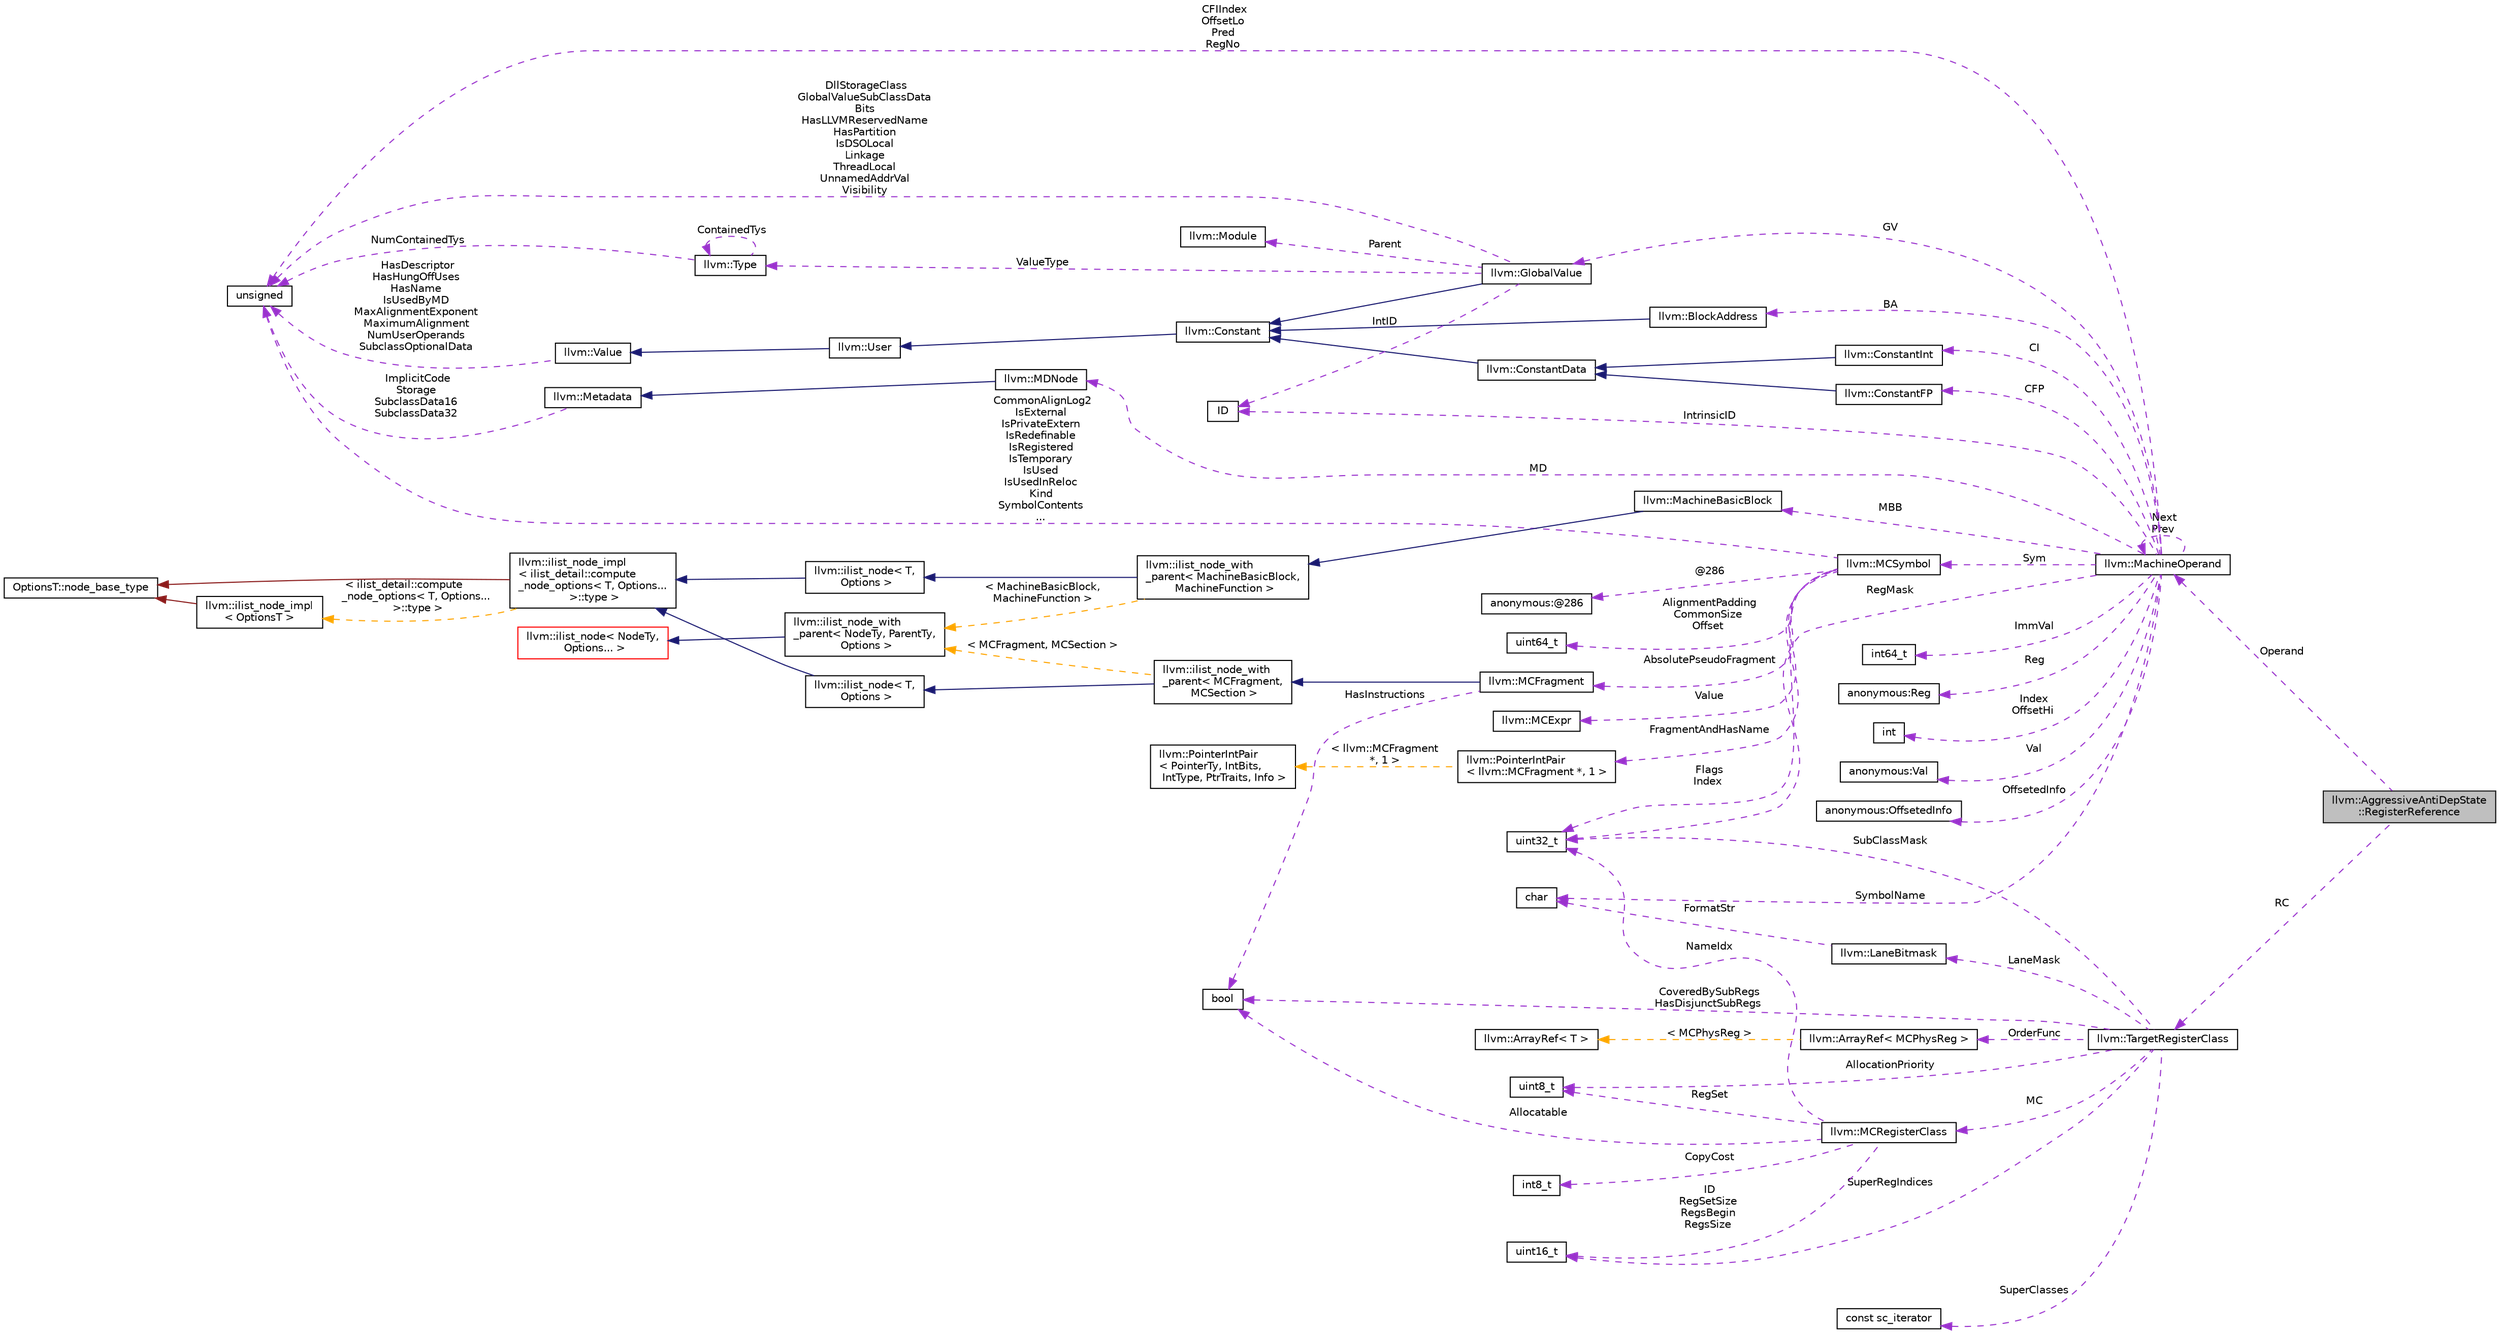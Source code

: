 digraph "llvm::AggressiveAntiDepState::RegisterReference"
{
 // LATEX_PDF_SIZE
  bgcolor="transparent";
  edge [fontname="Helvetica",fontsize="10",labelfontname="Helvetica",labelfontsize="10"];
  node [fontname="Helvetica",fontsize="10",shape="box"];
  rankdir="LR";
  Node1 [label="llvm::AggressiveAntiDepState\l::RegisterReference",height=0.2,width=0.4,color="black", fillcolor="grey75", style="filled", fontcolor="black",tooltip="Information about a register reference within a liverange."];
  Node2 -> Node1 [dir="back",color="darkorchid3",fontsize="10",style="dashed",label=" Operand" ,fontname="Helvetica"];
  Node2 [label="llvm::MachineOperand",height=0.2,width=0.4,color="black",URL="$classllvm_1_1MachineOperand.html",tooltip="MachineOperand class - Representation of each machine instruction operand."];
  Node3 -> Node2 [dir="back",color="darkorchid3",fontsize="10",style="dashed",label=" CFIIndex\nOffsetLo\nPred\nRegNo" ,fontname="Helvetica"];
  Node3 [label="unsigned",height=0.2,width=0.4,color="black",URL="$classunsigned.html",tooltip=" "];
  Node4 -> Node2 [dir="back",color="darkorchid3",fontsize="10",style="dashed",label=" MBB" ,fontname="Helvetica"];
  Node4 [label="llvm::MachineBasicBlock",height=0.2,width=0.4,color="black",URL="$classllvm_1_1MachineBasicBlock.html",tooltip=" "];
  Node5 -> Node4 [dir="back",color="midnightblue",fontsize="10",style="solid",fontname="Helvetica"];
  Node5 [label="llvm::ilist_node_with\l_parent\< MachineBasicBlock,\l MachineFunction \>",height=0.2,width=0.4,color="black",URL="$classllvm_1_1ilist__node__with__parent.html",tooltip=" "];
  Node6 -> Node5 [dir="back",color="midnightblue",fontsize="10",style="solid",fontname="Helvetica"];
  Node6 [label="llvm::ilist_node\< T,\l Options \>",height=0.2,width=0.4,color="black",URL="$classllvm_1_1ilist__node.html",tooltip=" "];
  Node7 -> Node6 [dir="back",color="midnightblue",fontsize="10",style="solid",fontname="Helvetica"];
  Node7 [label="llvm::ilist_node_impl\l\< ilist_detail::compute\l_node_options\< T, Options...\l \>::type \>",height=0.2,width=0.4,color="black",URL="$classllvm_1_1ilist__node__impl.html",tooltip=" "];
  Node8 -> Node7 [dir="back",color="firebrick4",fontsize="10",style="solid",fontname="Helvetica"];
  Node8 [label="OptionsT::node_base_type",height=0.2,width=0.4,color="black",tooltip=" "];
  Node9 -> Node7 [dir="back",color="orange",fontsize="10",style="dashed",label=" \< ilist_detail::compute\l_node_options\< T, Options...\l \>::type \>" ,fontname="Helvetica"];
  Node9 [label="llvm::ilist_node_impl\l\< OptionsT \>",height=0.2,width=0.4,color="black",URL="$classllvm_1_1ilist__node__impl.html",tooltip="Implementation for an ilist node."];
  Node8 -> Node9 [dir="back",color="firebrick4",fontsize="10",style="solid",fontname="Helvetica"];
  Node10 -> Node5 [dir="back",color="orange",fontsize="10",style="dashed",label=" \< MachineBasicBlock,\l MachineFunction \>" ,fontname="Helvetica"];
  Node10 [label="llvm::ilist_node_with\l_parent\< NodeTy, ParentTy,\l Options \>",height=0.2,width=0.4,color="black",URL="$classllvm_1_1ilist__node__with__parent.html",tooltip="An ilist node that can access its parent list."];
  Node11 -> Node10 [dir="back",color="midnightblue",fontsize="10",style="solid",fontname="Helvetica"];
  Node11 [label="llvm::ilist_node\< NodeTy,\l Options... \>",height=0.2,width=0.4,color="red",URL="$classllvm_1_1ilist__node.html",tooltip=" "];
  Node14 -> Node2 [dir="back",color="darkorchid3",fontsize="10",style="dashed",label=" CFP" ,fontname="Helvetica"];
  Node14 [label="llvm::ConstantFP",height=0.2,width=0.4,color="black",URL="$classllvm_1_1ConstantFP.html",tooltip="ConstantFP - Floating Point Values [float, double]."];
  Node15 -> Node14 [dir="back",color="midnightblue",fontsize="10",style="solid",fontname="Helvetica"];
  Node15 [label="llvm::ConstantData",height=0.2,width=0.4,color="black",URL="$classllvm_1_1ConstantData.html",tooltip="Base class for constants with no operands."];
  Node16 -> Node15 [dir="back",color="midnightblue",fontsize="10",style="solid",fontname="Helvetica"];
  Node16 [label="llvm::Constant",height=0.2,width=0.4,color="black",URL="$classllvm_1_1Constant.html",tooltip="This is an important base class in LLVM."];
  Node17 -> Node16 [dir="back",color="midnightblue",fontsize="10",style="solid",fontname="Helvetica"];
  Node17 [label="llvm::User",height=0.2,width=0.4,color="black",URL="$classllvm_1_1User.html",tooltip=" "];
  Node18 -> Node17 [dir="back",color="midnightblue",fontsize="10",style="solid",fontname="Helvetica"];
  Node18 [label="llvm::Value",height=0.2,width=0.4,color="black",URL="$classllvm_1_1Value.html",tooltip="LLVM Value Representation."];
  Node3 -> Node18 [dir="back",color="darkorchid3",fontsize="10",style="dashed",label=" HasDescriptor\nHasHungOffUses\nHasName\nIsUsedByMD\nMaxAlignmentExponent\nMaximumAlignment\nNumUserOperands\nSubclassOptionalData" ,fontname="Helvetica"];
  Node19 -> Node2 [dir="back",color="darkorchid3",fontsize="10",style="dashed",label=" CI" ,fontname="Helvetica"];
  Node19 [label="llvm::ConstantInt",height=0.2,width=0.4,color="black",URL="$classllvm_1_1ConstantInt.html",tooltip="This is the shared class of boolean and integer constants."];
  Node15 -> Node19 [dir="back",color="midnightblue",fontsize="10",style="solid",fontname="Helvetica"];
  Node20 -> Node2 [dir="back",color="darkorchid3",fontsize="10",style="dashed",label=" ImmVal" ,fontname="Helvetica"];
  Node20 [label="int64_t",height=0.2,width=0.4,color="black",tooltip=" "];
  Node21 -> Node2 [dir="back",color="darkorchid3",fontsize="10",style="dashed",label=" RegMask" ,fontname="Helvetica"];
  Node21 [label="uint32_t",height=0.2,width=0.4,color="black",URL="$classuint32__t.html",tooltip=" "];
  Node22 -> Node2 [dir="back",color="darkorchid3",fontsize="10",style="dashed",label=" MD" ,fontname="Helvetica"];
  Node22 [label="llvm::MDNode",height=0.2,width=0.4,color="black",URL="$classllvm_1_1MDNode.html",tooltip="Metadata node."];
  Node23 -> Node22 [dir="back",color="midnightblue",fontsize="10",style="solid",fontname="Helvetica"];
  Node23 [label="llvm::Metadata",height=0.2,width=0.4,color="black",URL="$classllvm_1_1Metadata.html",tooltip="Root of the metadata hierarchy."];
  Node3 -> Node23 [dir="back",color="darkorchid3",fontsize="10",style="dashed",label=" ImplicitCode\nStorage\nSubclassData16\nSubclassData32" ,fontname="Helvetica"];
  Node24 -> Node2 [dir="back",color="darkorchid3",fontsize="10",style="dashed",label=" Sym" ,fontname="Helvetica"];
  Node24 [label="llvm::MCSymbol",height=0.2,width=0.4,color="black",URL="$classllvm_1_1MCSymbol.html",tooltip="MCSymbol - Instances of this class represent a symbol name in the MC file, and MCSymbols are created ..."];
  Node25 -> Node24 [dir="back",color="darkorchid3",fontsize="10",style="dashed",label=" AbsolutePseudoFragment" ,fontname="Helvetica"];
  Node25 [label="llvm::MCFragment",height=0.2,width=0.4,color="black",URL="$classllvm_1_1MCFragment.html",tooltip=" "];
  Node26 -> Node25 [dir="back",color="midnightblue",fontsize="10",style="solid",fontname="Helvetica"];
  Node26 [label="llvm::ilist_node_with\l_parent\< MCFragment,\l MCSection \>",height=0.2,width=0.4,color="black",URL="$classllvm_1_1ilist__node__with__parent.html",tooltip=" "];
  Node27 -> Node26 [dir="back",color="midnightblue",fontsize="10",style="solid",fontname="Helvetica"];
  Node27 [label="llvm::ilist_node\< T,\l Options \>",height=0.2,width=0.4,color="black",URL="$classllvm_1_1ilist__node.html",tooltip=" "];
  Node7 -> Node27 [dir="back",color="midnightblue",fontsize="10",style="solid",fontname="Helvetica"];
  Node10 -> Node26 [dir="back",color="orange",fontsize="10",style="dashed",label=" \< MCFragment, MCSection \>" ,fontname="Helvetica"];
  Node28 -> Node25 [dir="back",color="darkorchid3",fontsize="10",style="dashed",label=" HasInstructions" ,fontname="Helvetica"];
  Node28 [label="bool",height=0.2,width=0.4,color="black",URL="$classbool.html",tooltip=" "];
  Node29 -> Node24 [dir="back",color="darkorchid3",fontsize="10",style="dashed",label=" FragmentAndHasName" ,fontname="Helvetica"];
  Node29 [label="llvm::PointerIntPair\l\< llvm::MCFragment *, 1 \>",height=0.2,width=0.4,color="black",URL="$classllvm_1_1PointerIntPair.html",tooltip=" "];
  Node30 -> Node29 [dir="back",color="orange",fontsize="10",style="dashed",label=" \< llvm::MCFragment\l *, 1 \>" ,fontname="Helvetica"];
  Node30 [label="llvm::PointerIntPair\l\< PointerTy, IntBits,\l IntType, PtrTraits, Info \>",height=0.2,width=0.4,color="black",URL="$classllvm_1_1PointerIntPair.html",tooltip="PointerIntPair - This class implements a pair of a pointer and small integer."];
  Node3 -> Node24 [dir="back",color="darkorchid3",fontsize="10",style="dashed",label=" CommonAlignLog2\nIsExternal\nIsPrivateExtern\nIsRedefinable\nIsRegistered\nIsTemporary\nIsUsed\nIsUsedInReloc\nKind\nSymbolContents\n..." ,fontname="Helvetica"];
  Node21 -> Node24 [dir="back",color="darkorchid3",fontsize="10",style="dashed",label=" Flags\nIndex" ,fontname="Helvetica"];
  Node31 -> Node24 [dir="back",color="darkorchid3",fontsize="10",style="dashed",label=" AlignmentPadding\nCommonSize\nOffset" ,fontname="Helvetica"];
  Node31 [label="uint64_t",height=0.2,width=0.4,color="black",tooltip=" "];
  Node32 -> Node24 [dir="back",color="darkorchid3",fontsize="10",style="dashed",label=" Value" ,fontname="Helvetica"];
  Node32 [label="llvm::MCExpr",height=0.2,width=0.4,color="black",URL="$classllvm_1_1MCExpr.html",tooltip="Base class for the full range of assembler expressions which are needed for parsing."];
  Node33 -> Node24 [dir="back",color="darkorchid3",fontsize="10",style="dashed",label=" @286" ,fontname="Helvetica"];
  Node33 [label="anonymous:@286",height=0.2,width=0.4,color="black",tooltip=" "];
  Node34 -> Node2 [dir="back",color="darkorchid3",fontsize="10",style="dashed",label=" IntrinsicID" ,fontname="Helvetica"];
  Node34 [label="ID",height=0.2,width=0.4,color="black",tooltip=" "];
  Node2 -> Node2 [dir="back",color="darkorchid3",fontsize="10",style="dashed",label=" Next\nPrev" ,fontname="Helvetica"];
  Node35 -> Node2 [dir="back",color="darkorchid3",fontsize="10",style="dashed",label=" Reg" ,fontname="Helvetica"];
  Node35 [label="anonymous:Reg",height=0.2,width=0.4,color="black",tooltip=" "];
  Node36 -> Node2 [dir="back",color="darkorchid3",fontsize="10",style="dashed",label=" Index\nOffsetHi" ,fontname="Helvetica"];
  Node36 [label="int",height=0.2,width=0.4,color="black",tooltip=" "];
  Node37 -> Node2 [dir="back",color="darkorchid3",fontsize="10",style="dashed",label=" SymbolName" ,fontname="Helvetica"];
  Node37 [label="char",height=0.2,width=0.4,color="black",URL="$classchar.html",tooltip=" "];
  Node38 -> Node2 [dir="back",color="darkorchid3",fontsize="10",style="dashed",label=" GV" ,fontname="Helvetica"];
  Node38 [label="llvm::GlobalValue",height=0.2,width=0.4,color="black",URL="$classllvm_1_1GlobalValue.html",tooltip=" "];
  Node16 -> Node38 [dir="back",color="midnightblue",fontsize="10",style="solid",fontname="Helvetica"];
  Node39 -> Node38 [dir="back",color="darkorchid3",fontsize="10",style="dashed",label=" ValueType" ,fontname="Helvetica"];
  Node39 [label="llvm::Type",height=0.2,width=0.4,color="black",URL="$classllvm_1_1Type.html",tooltip="The instances of the Type class are immutable: once they are created, they are never changed."];
  Node3 -> Node39 [dir="back",color="darkorchid3",fontsize="10",style="dashed",label=" NumContainedTys" ,fontname="Helvetica"];
  Node39 -> Node39 [dir="back",color="darkorchid3",fontsize="10",style="dashed",label=" ContainedTys" ,fontname="Helvetica"];
  Node3 -> Node38 [dir="back",color="darkorchid3",fontsize="10",style="dashed",label=" DllStorageClass\nGlobalValueSubClassData\lBits\nHasLLVMReservedName\nHasPartition\nIsDSOLocal\nLinkage\nThreadLocal\nUnnamedAddrVal\nVisibility" ,fontname="Helvetica"];
  Node34 -> Node38 [dir="back",color="darkorchid3",fontsize="10",style="dashed",label=" IntID" ,fontname="Helvetica"];
  Node40 -> Node38 [dir="back",color="darkorchid3",fontsize="10",style="dashed",label=" Parent" ,fontname="Helvetica"];
  Node40 [label="llvm::Module",height=0.2,width=0.4,color="black",URL="$classllvm_1_1Module.html",tooltip="A Module instance is used to store all the information related to an LLVM module."];
  Node41 -> Node2 [dir="back",color="darkorchid3",fontsize="10",style="dashed",label=" BA" ,fontname="Helvetica"];
  Node41 [label="llvm::BlockAddress",height=0.2,width=0.4,color="black",URL="$classllvm_1_1BlockAddress.html",tooltip="The address of a basic block."];
  Node16 -> Node41 [dir="back",color="midnightblue",fontsize="10",style="solid",fontname="Helvetica"];
  Node42 -> Node2 [dir="back",color="darkorchid3",fontsize="10",style="dashed",label=" Val" ,fontname="Helvetica"];
  Node42 [label="anonymous:Val",height=0.2,width=0.4,color="black",tooltip=" "];
  Node43 -> Node2 [dir="back",color="darkorchid3",fontsize="10",style="dashed",label=" OffsetedInfo" ,fontname="Helvetica"];
  Node43 [label="anonymous:OffsetedInfo",height=0.2,width=0.4,color="black",tooltip=" "];
  Node44 -> Node1 [dir="back",color="darkorchid3",fontsize="10",style="dashed",label=" RC" ,fontname="Helvetica"];
  Node44 [label="llvm::TargetRegisterClass",height=0.2,width=0.4,color="black",URL="$classllvm_1_1TargetRegisterClass.html",tooltip=" "];
  Node45 -> Node44 [dir="back",color="darkorchid3",fontsize="10",style="dashed",label=" MC" ,fontname="Helvetica"];
  Node45 [label="llvm::MCRegisterClass",height=0.2,width=0.4,color="black",URL="$classllvm_1_1MCRegisterClass.html",tooltip="MCRegisterClass - Base class of TargetRegisterClass."];
  Node46 -> Node45 [dir="back",color="darkorchid3",fontsize="10",style="dashed",label=" ID\nRegSetSize\nRegsBegin\nRegsSize" ,fontname="Helvetica"];
  Node46 [label="uint16_t",height=0.2,width=0.4,color="black",tooltip=" "];
  Node47 -> Node45 [dir="back",color="darkorchid3",fontsize="10",style="dashed",label=" RegSet" ,fontname="Helvetica"];
  Node47 [label="uint8_t",height=0.2,width=0.4,color="black",tooltip=" "];
  Node21 -> Node45 [dir="back",color="darkorchid3",fontsize="10",style="dashed",label=" NameIdx" ,fontname="Helvetica"];
  Node48 -> Node45 [dir="back",color="darkorchid3",fontsize="10",style="dashed",label=" CopyCost" ,fontname="Helvetica"];
  Node48 [label="int8_t",height=0.2,width=0.4,color="black",tooltip=" "];
  Node28 -> Node45 [dir="back",color="darkorchid3",fontsize="10",style="dashed",label=" Allocatable" ,fontname="Helvetica"];
  Node21 -> Node44 [dir="back",color="darkorchid3",fontsize="10",style="dashed",label=" SubClassMask" ,fontname="Helvetica"];
  Node46 -> Node44 [dir="back",color="darkorchid3",fontsize="10",style="dashed",label=" SuperRegIndices" ,fontname="Helvetica"];
  Node49 -> Node44 [dir="back",color="darkorchid3",fontsize="10",style="dashed",label=" LaneMask" ,fontname="Helvetica"];
  Node49 [label="llvm::LaneBitmask",height=0.2,width=0.4,color="black",URL="$structllvm_1_1LaneBitmask.html",tooltip=" "];
  Node37 -> Node49 [dir="back",color="darkorchid3",fontsize="10",style="dashed",label=" FormatStr" ,fontname="Helvetica"];
  Node47 -> Node44 [dir="back",color="darkorchid3",fontsize="10",style="dashed",label=" AllocationPriority" ,fontname="Helvetica"];
  Node28 -> Node44 [dir="back",color="darkorchid3",fontsize="10",style="dashed",label=" CoveredBySubRegs\nHasDisjunctSubRegs" ,fontname="Helvetica"];
  Node50 -> Node44 [dir="back",color="darkorchid3",fontsize="10",style="dashed",label=" SuperClasses" ,fontname="Helvetica"];
  Node50 [label="const sc_iterator",height=0.2,width=0.4,color="black",tooltip=" "];
  Node51 -> Node44 [dir="back",color="darkorchid3",fontsize="10",style="dashed",label=" OrderFunc" ,fontname="Helvetica"];
  Node51 [label="llvm::ArrayRef\< MCPhysReg \>",height=0.2,width=0.4,color="black",URL="$classllvm_1_1ArrayRef.html",tooltip=" "];
  Node52 -> Node51 [dir="back",color="orange",fontsize="10",style="dashed",label=" \< MCPhysReg \>" ,fontname="Helvetica"];
  Node52 [label="llvm::ArrayRef\< T \>",height=0.2,width=0.4,color="black",URL="$classllvm_1_1ArrayRef.html",tooltip="ArrayRef - Represent a constant reference to an array (0 or more elements consecutively in memory),..."];
}
